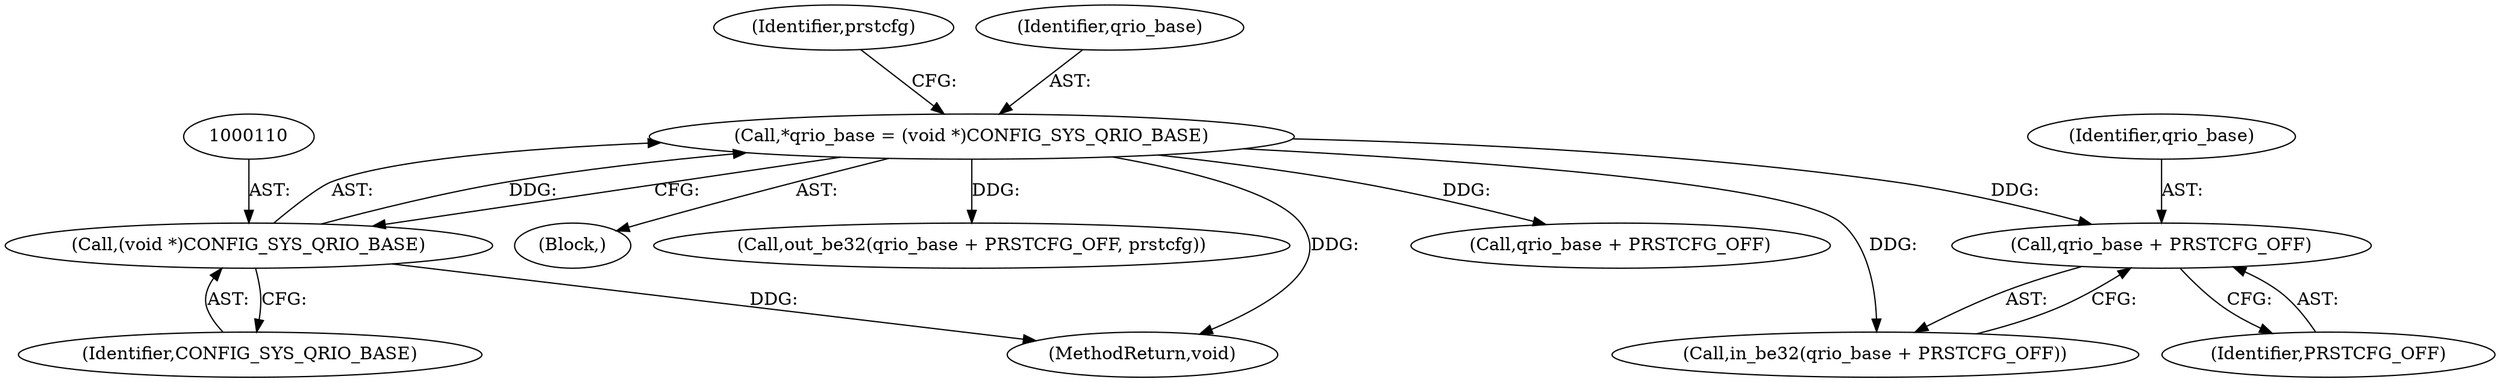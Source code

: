 digraph "0_u-boot_master_0@pointer" {
"1000115" [label="(Call,qrio_base + PRSTCFG_OFF)"];
"1000107" [label="(Call,*qrio_base = (void *)CONFIG_SYS_QRIO_BASE)"];
"1000109" [label="(Call,(void *)CONFIG_SYS_QRIO_BASE)"];
"1000113" [label="(Identifier,prstcfg)"];
"1000109" [label="(Call,(void *)CONFIG_SYS_QRIO_BASE)"];
"1000117" [label="(Identifier,PRSTCFG_OFF)"];
"1000115" [label="(Call,qrio_base + PRSTCFG_OFF)"];
"1000108" [label="(Identifier,qrio_base)"];
"1000111" [label="(Identifier,CONFIG_SYS_QRIO_BASE)"];
"1000103" [label="(Block,)"];
"1000156" [label="(MethodReturn,void)"];
"1000151" [label="(Call,out_be32(qrio_base + PRSTCFG_OFF, prstcfg))"];
"1000116" [label="(Identifier,qrio_base)"];
"1000114" [label="(Call,in_be32(qrio_base + PRSTCFG_OFF))"];
"1000152" [label="(Call,qrio_base + PRSTCFG_OFF)"];
"1000107" [label="(Call,*qrio_base = (void *)CONFIG_SYS_QRIO_BASE)"];
"1000115" -> "1000114"  [label="AST: "];
"1000115" -> "1000117"  [label="CFG: "];
"1000116" -> "1000115"  [label="AST: "];
"1000117" -> "1000115"  [label="AST: "];
"1000114" -> "1000115"  [label="CFG: "];
"1000107" -> "1000115"  [label="DDG: "];
"1000107" -> "1000103"  [label="AST: "];
"1000107" -> "1000109"  [label="CFG: "];
"1000108" -> "1000107"  [label="AST: "];
"1000109" -> "1000107"  [label="AST: "];
"1000113" -> "1000107"  [label="CFG: "];
"1000107" -> "1000156"  [label="DDG: "];
"1000109" -> "1000107"  [label="DDG: "];
"1000107" -> "1000114"  [label="DDG: "];
"1000107" -> "1000151"  [label="DDG: "];
"1000107" -> "1000152"  [label="DDG: "];
"1000109" -> "1000111"  [label="CFG: "];
"1000110" -> "1000109"  [label="AST: "];
"1000111" -> "1000109"  [label="AST: "];
"1000109" -> "1000156"  [label="DDG: "];
}
